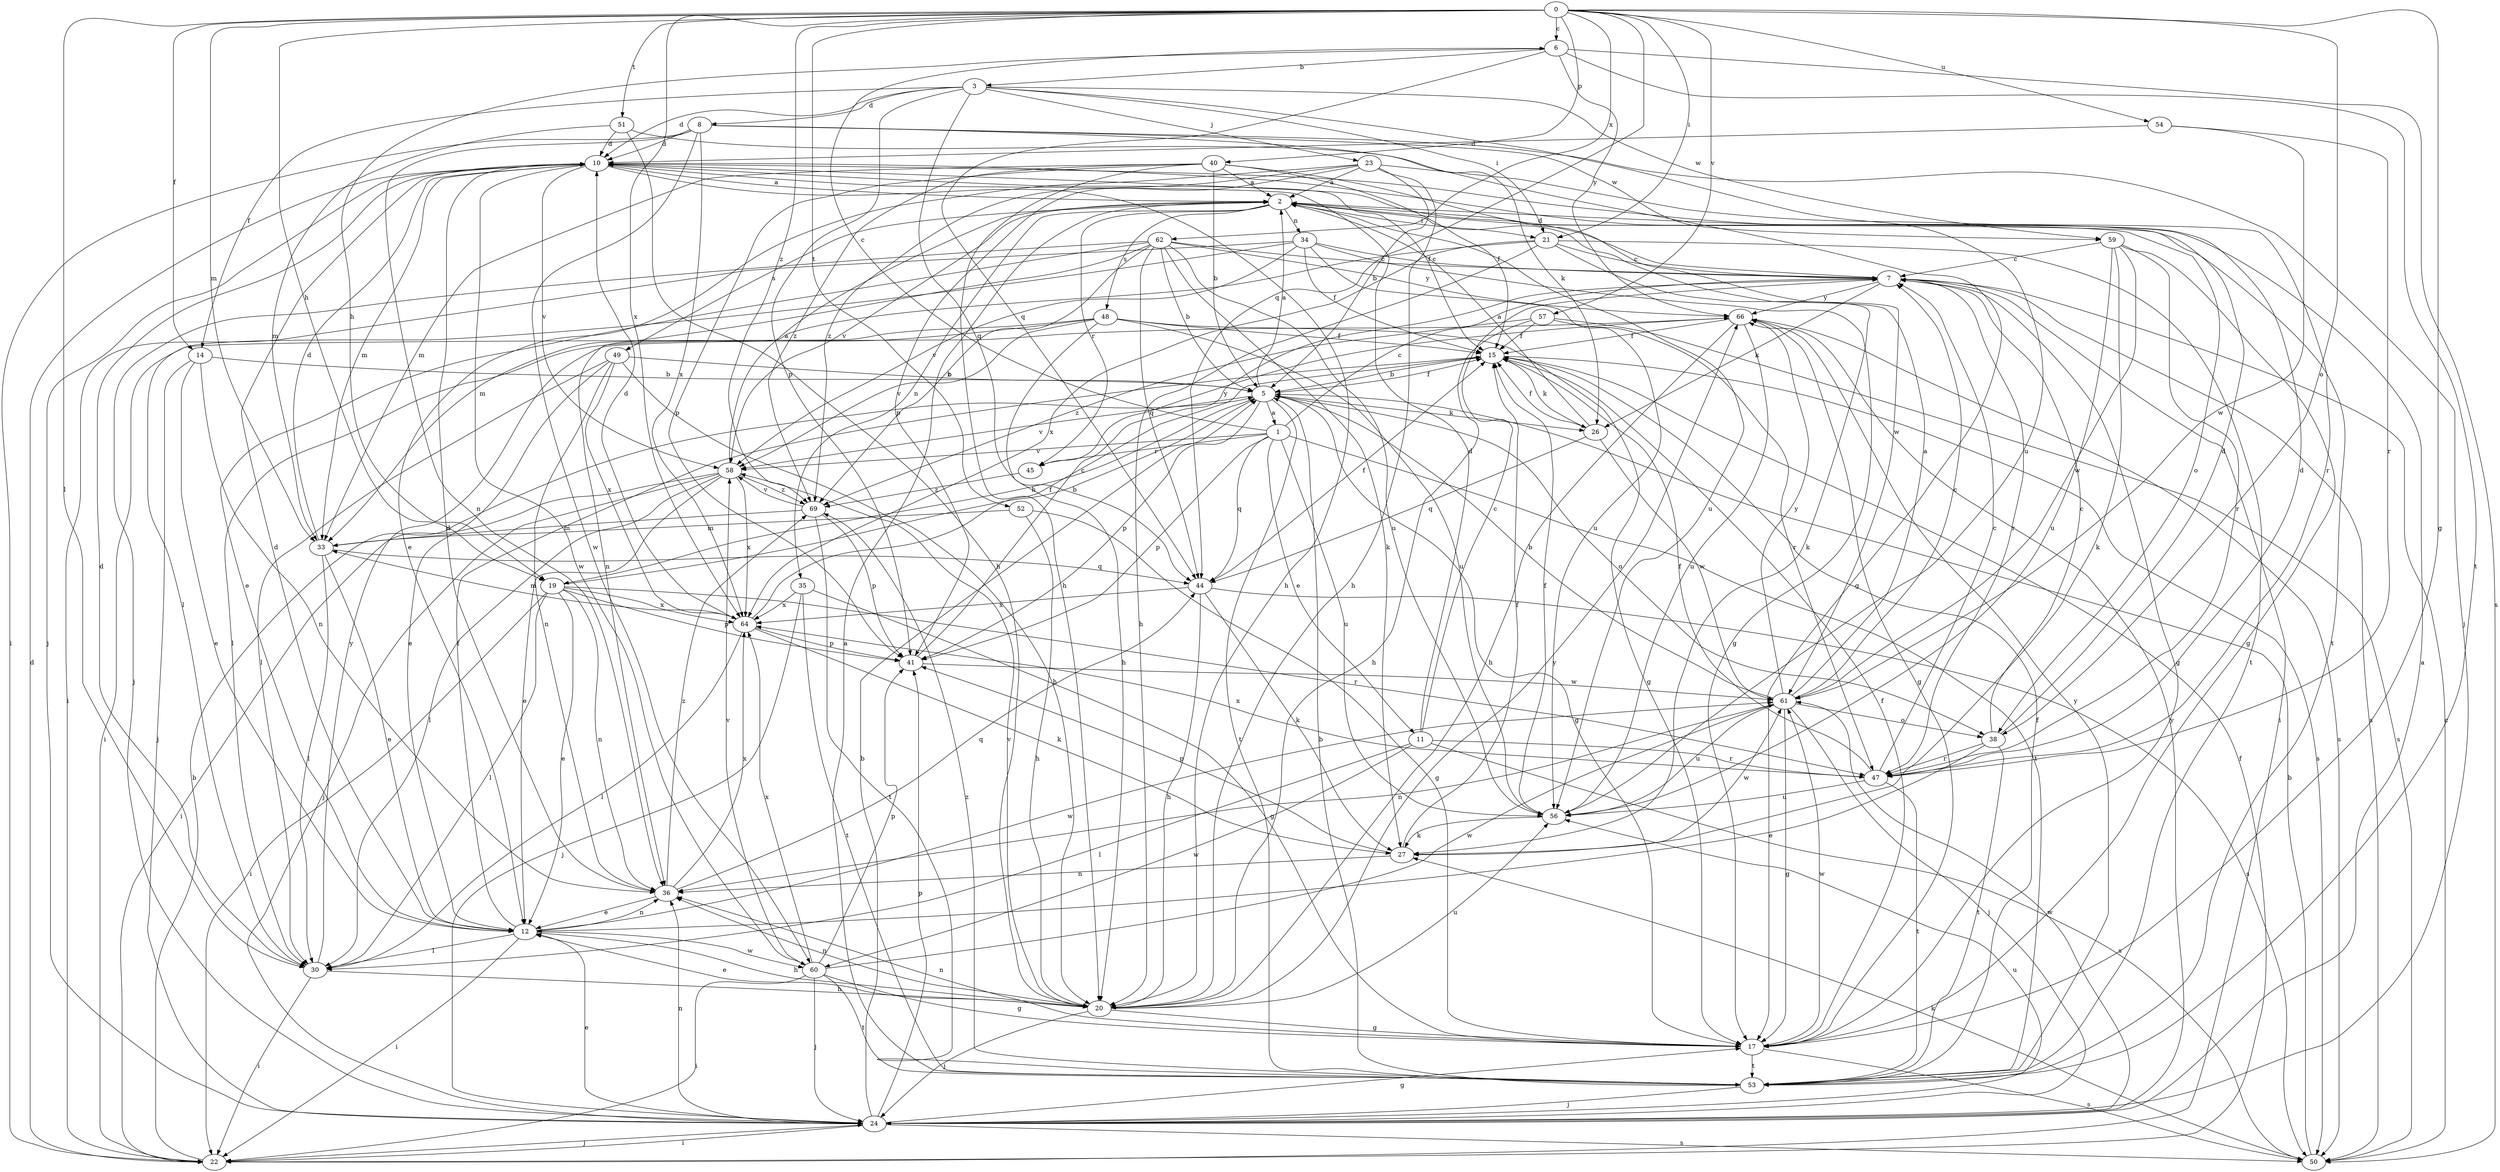 strict digraph  {
0;
1;
2;
3;
5;
6;
7;
8;
10;
11;
12;
14;
15;
17;
19;
20;
21;
22;
23;
24;
26;
27;
30;
33;
34;
35;
36;
38;
40;
41;
44;
45;
47;
48;
49;
50;
51;
52;
53;
54;
56;
57;
58;
59;
60;
61;
62;
64;
66;
69;
0 -> 6  [label=c];
0 -> 14  [label=f];
0 -> 17  [label=g];
0 -> 19  [label=h];
0 -> 21  [label=i];
0 -> 30  [label=l];
0 -> 33  [label=m];
0 -> 38  [label=o];
0 -> 40  [label=p];
0 -> 44  [label=q];
0 -> 51  [label=t];
0 -> 52  [label=t];
0 -> 54  [label=u];
0 -> 57  [label=v];
0 -> 62  [label=x];
0 -> 64  [label=x];
0 -> 69  [label=z];
1 -> 6  [label=c];
1 -> 7  [label=c];
1 -> 11  [label=e];
1 -> 41  [label=p];
1 -> 44  [label=q];
1 -> 45  [label=r];
1 -> 53  [label=t];
1 -> 56  [label=u];
1 -> 58  [label=v];
2 -> 21  [label=i];
2 -> 34  [label=n];
2 -> 35  [label=n];
2 -> 38  [label=o];
2 -> 45  [label=r];
2 -> 48  [label=s];
2 -> 49  [label=s];
2 -> 53  [label=t];
2 -> 56  [label=u];
2 -> 58  [label=v];
3 -> 8  [label=d];
3 -> 10  [label=d];
3 -> 14  [label=f];
3 -> 21  [label=i];
3 -> 23  [label=j];
3 -> 41  [label=p];
3 -> 44  [label=q];
3 -> 56  [label=u];
3 -> 59  [label=w];
5 -> 1  [label=a];
5 -> 2  [label=a];
5 -> 15  [label=f];
5 -> 17  [label=g];
5 -> 19  [label=h];
5 -> 26  [label=k];
5 -> 38  [label=o];
5 -> 41  [label=p];
5 -> 53  [label=t];
5 -> 58  [label=v];
6 -> 3  [label=b];
6 -> 19  [label=h];
6 -> 44  [label=q];
6 -> 50  [label=s];
6 -> 53  [label=t];
6 -> 66  [label=y];
7 -> 10  [label=d];
7 -> 17  [label=g];
7 -> 22  [label=i];
7 -> 26  [label=k];
7 -> 47  [label=r];
7 -> 50  [label=s];
7 -> 66  [label=y];
8 -> 10  [label=d];
8 -> 22  [label=i];
8 -> 24  [label=j];
8 -> 26  [label=k];
8 -> 36  [label=n];
8 -> 59  [label=w];
8 -> 60  [label=w];
8 -> 64  [label=x];
10 -> 2  [label=a];
10 -> 15  [label=f];
10 -> 20  [label=h];
10 -> 24  [label=j];
10 -> 33  [label=m];
10 -> 58  [label=v];
10 -> 60  [label=w];
11 -> 7  [label=c];
11 -> 10  [label=d];
11 -> 30  [label=l];
11 -> 47  [label=r];
11 -> 50  [label=s];
11 -> 60  [label=w];
12 -> 10  [label=d];
12 -> 15  [label=f];
12 -> 20  [label=h];
12 -> 22  [label=i];
12 -> 30  [label=l];
12 -> 36  [label=n];
12 -> 60  [label=w];
12 -> 61  [label=w];
14 -> 5  [label=b];
14 -> 12  [label=e];
14 -> 24  [label=j];
14 -> 36  [label=n];
15 -> 5  [label=b];
15 -> 26  [label=k];
15 -> 50  [label=s];
17 -> 15  [label=f];
17 -> 36  [label=n];
17 -> 50  [label=s];
17 -> 53  [label=t];
17 -> 61  [label=w];
19 -> 5  [label=b];
19 -> 12  [label=e];
19 -> 22  [label=i];
19 -> 30  [label=l];
19 -> 36  [label=n];
19 -> 41  [label=p];
19 -> 47  [label=r];
19 -> 64  [label=x];
20 -> 12  [label=e];
20 -> 17  [label=g];
20 -> 24  [label=j];
20 -> 36  [label=n];
20 -> 56  [label=u];
20 -> 58  [label=v];
20 -> 66  [label=y];
21 -> 7  [label=c];
21 -> 20  [label=h];
21 -> 27  [label=k];
21 -> 36  [label=n];
21 -> 53  [label=t];
21 -> 64  [label=x];
22 -> 5  [label=b];
22 -> 10  [label=d];
22 -> 15  [label=f];
22 -> 24  [label=j];
23 -> 2  [label=a];
23 -> 5  [label=b];
23 -> 12  [label=e];
23 -> 20  [label=h];
23 -> 41  [label=p];
23 -> 47  [label=r];
23 -> 69  [label=z];
24 -> 2  [label=a];
24 -> 5  [label=b];
24 -> 12  [label=e];
24 -> 17  [label=g];
24 -> 22  [label=i];
24 -> 36  [label=n];
24 -> 41  [label=p];
24 -> 50  [label=s];
24 -> 56  [label=u];
24 -> 61  [label=w];
24 -> 66  [label=y];
26 -> 2  [label=a];
26 -> 15  [label=f];
26 -> 44  [label=q];
26 -> 61  [label=w];
27 -> 15  [label=f];
27 -> 36  [label=n];
27 -> 41  [label=p];
27 -> 61  [label=w];
30 -> 10  [label=d];
30 -> 20  [label=h];
30 -> 22  [label=i];
30 -> 66  [label=y];
33 -> 10  [label=d];
33 -> 12  [label=e];
33 -> 30  [label=l];
33 -> 44  [label=q];
34 -> 7  [label=c];
34 -> 15  [label=f];
34 -> 17  [label=g];
34 -> 22  [label=i];
34 -> 30  [label=l];
34 -> 56  [label=u];
34 -> 58  [label=v];
35 -> 17  [label=g];
35 -> 24  [label=j];
35 -> 53  [label=t];
35 -> 64  [label=x];
36 -> 10  [label=d];
36 -> 12  [label=e];
36 -> 44  [label=q];
36 -> 64  [label=x];
36 -> 69  [label=z];
38 -> 7  [label=c];
38 -> 10  [label=d];
38 -> 12  [label=e];
38 -> 47  [label=r];
38 -> 53  [label=t];
40 -> 2  [label=a];
40 -> 5  [label=b];
40 -> 15  [label=f];
40 -> 20  [label=h];
40 -> 33  [label=m];
40 -> 41  [label=p];
40 -> 61  [label=w];
40 -> 69  [label=z];
41 -> 7  [label=c];
41 -> 61  [label=w];
44 -> 15  [label=f];
44 -> 20  [label=h];
44 -> 27  [label=k];
44 -> 50  [label=s];
44 -> 64  [label=x];
45 -> 66  [label=y];
45 -> 69  [label=z];
47 -> 7  [label=c];
47 -> 10  [label=d];
47 -> 15  [label=f];
47 -> 53  [label=t];
47 -> 56  [label=u];
47 -> 64  [label=x];
48 -> 15  [label=f];
48 -> 17  [label=g];
48 -> 20  [label=h];
48 -> 22  [label=i];
48 -> 30  [label=l];
48 -> 56  [label=u];
48 -> 58  [label=v];
49 -> 5  [label=b];
49 -> 12  [label=e];
49 -> 20  [label=h];
49 -> 30  [label=l];
49 -> 36  [label=n];
49 -> 64  [label=x];
50 -> 5  [label=b];
50 -> 7  [label=c];
50 -> 27  [label=k];
51 -> 10  [label=d];
51 -> 17  [label=g];
51 -> 20  [label=h];
51 -> 33  [label=m];
52 -> 17  [label=g];
52 -> 20  [label=h];
52 -> 33  [label=m];
53 -> 2  [label=a];
53 -> 5  [label=b];
53 -> 15  [label=f];
53 -> 24  [label=j];
53 -> 66  [label=y];
53 -> 69  [label=z];
54 -> 10  [label=d];
54 -> 47  [label=r];
54 -> 61  [label=w];
56 -> 15  [label=f];
56 -> 27  [label=k];
57 -> 15  [label=f];
57 -> 20  [label=h];
57 -> 47  [label=r];
57 -> 50  [label=s];
57 -> 69  [label=z];
58 -> 2  [label=a];
58 -> 12  [label=e];
58 -> 22  [label=i];
58 -> 24  [label=j];
58 -> 30  [label=l];
58 -> 64  [label=x];
58 -> 69  [label=z];
59 -> 7  [label=c];
59 -> 17  [label=g];
59 -> 27  [label=k];
59 -> 47  [label=r];
59 -> 56  [label=u];
59 -> 61  [label=w];
60 -> 17  [label=g];
60 -> 22  [label=i];
60 -> 24  [label=j];
60 -> 41  [label=p];
60 -> 53  [label=t];
60 -> 58  [label=v];
60 -> 61  [label=w];
60 -> 64  [label=x];
61 -> 2  [label=a];
61 -> 5  [label=b];
61 -> 7  [label=c];
61 -> 17  [label=g];
61 -> 24  [label=j];
61 -> 36  [label=n];
61 -> 38  [label=o];
61 -> 56  [label=u];
61 -> 66  [label=y];
62 -> 5  [label=b];
62 -> 7  [label=c];
62 -> 12  [label=e];
62 -> 24  [label=j];
62 -> 27  [label=k];
62 -> 33  [label=m];
62 -> 44  [label=q];
62 -> 56  [label=u];
62 -> 66  [label=y];
62 -> 69  [label=z];
64 -> 10  [label=d];
64 -> 15  [label=f];
64 -> 27  [label=k];
64 -> 30  [label=l];
64 -> 33  [label=m];
64 -> 41  [label=p];
66 -> 15  [label=f];
66 -> 17  [label=g];
66 -> 20  [label=h];
66 -> 50  [label=s];
66 -> 56  [label=u];
69 -> 33  [label=m];
69 -> 41  [label=p];
69 -> 53  [label=t];
69 -> 58  [label=v];
}
